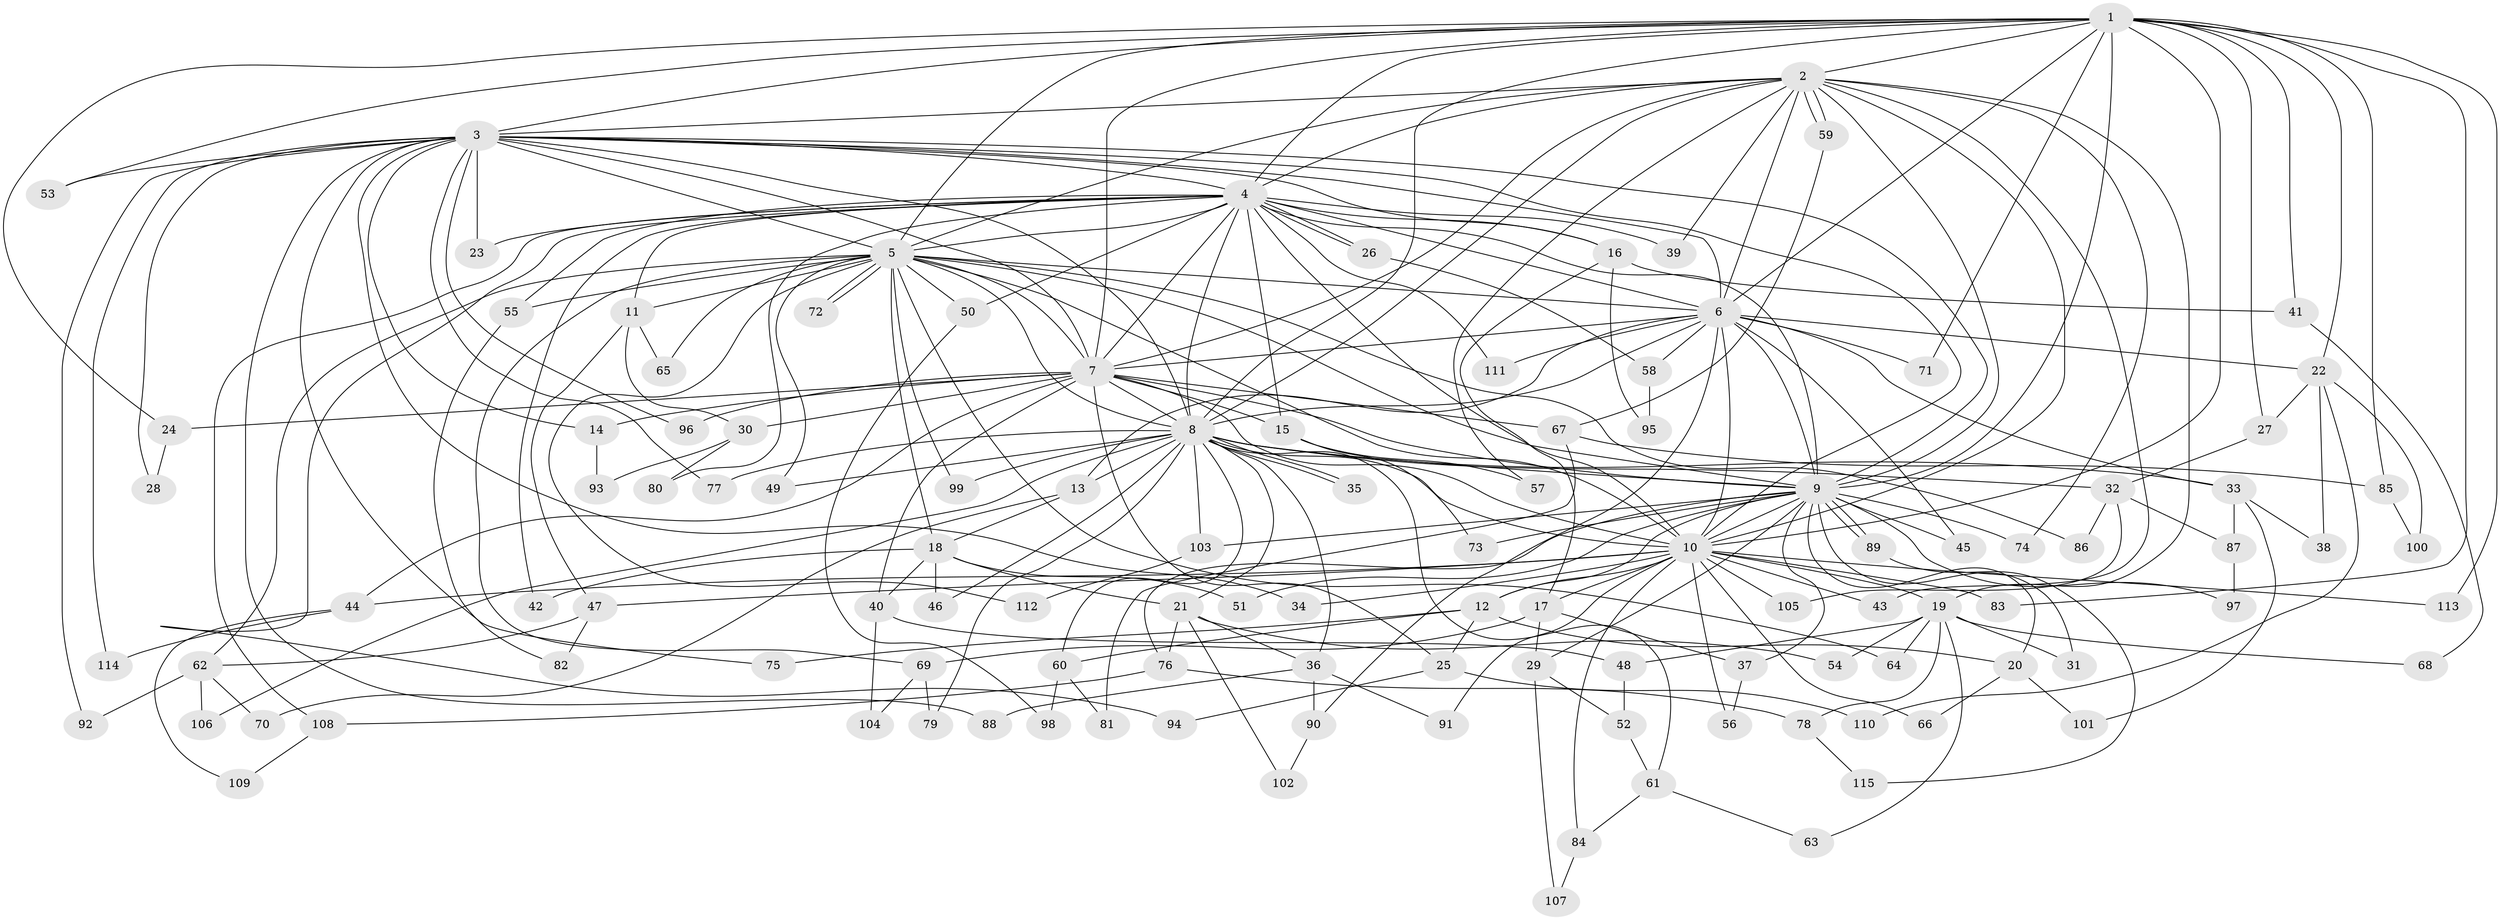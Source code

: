 // coarse degree distribution, {16: 0.011235955056179775, 14: 0.011235955056179775, 25: 0.011235955056179775, 20: 0.02247191011235955, 24: 0.011235955056179775, 15: 0.011235955056179775, 22: 0.011235955056179775, 23: 0.011235955056179775, 4: 0.12359550561797752, 7: 0.033707865168539325, 2: 0.5056179775280899, 5: 0.0449438202247191, 9: 0.011235955056179775, 8: 0.011235955056179775, 6: 0.02247191011235955, 3: 0.1348314606741573, 1: 0.011235955056179775}
// Generated by graph-tools (version 1.1) at 2025/23/03/03/25 07:23:41]
// undirected, 115 vertices, 255 edges
graph export_dot {
graph [start="1"]
  node [color=gray90,style=filled];
  1;
  2;
  3;
  4;
  5;
  6;
  7;
  8;
  9;
  10;
  11;
  12;
  13;
  14;
  15;
  16;
  17;
  18;
  19;
  20;
  21;
  22;
  23;
  24;
  25;
  26;
  27;
  28;
  29;
  30;
  31;
  32;
  33;
  34;
  35;
  36;
  37;
  38;
  39;
  40;
  41;
  42;
  43;
  44;
  45;
  46;
  47;
  48;
  49;
  50;
  51;
  52;
  53;
  54;
  55;
  56;
  57;
  58;
  59;
  60;
  61;
  62;
  63;
  64;
  65;
  66;
  67;
  68;
  69;
  70;
  71;
  72;
  73;
  74;
  75;
  76;
  77;
  78;
  79;
  80;
  81;
  82;
  83;
  84;
  85;
  86;
  87;
  88;
  89;
  90;
  91;
  92;
  93;
  94;
  95;
  96;
  97;
  98;
  99;
  100;
  101;
  102;
  103;
  104;
  105;
  106;
  107;
  108;
  109;
  110;
  111;
  112;
  113;
  114;
  115;
  1 -- 2;
  1 -- 3;
  1 -- 4;
  1 -- 5;
  1 -- 6;
  1 -- 7;
  1 -- 8;
  1 -- 9;
  1 -- 10;
  1 -- 22;
  1 -- 24;
  1 -- 27;
  1 -- 41;
  1 -- 53;
  1 -- 71;
  1 -- 83;
  1 -- 85;
  1 -- 113;
  2 -- 3;
  2 -- 4;
  2 -- 5;
  2 -- 6;
  2 -- 7;
  2 -- 8;
  2 -- 9;
  2 -- 10;
  2 -- 19;
  2 -- 39;
  2 -- 43;
  2 -- 57;
  2 -- 59;
  2 -- 59;
  2 -- 74;
  3 -- 4;
  3 -- 5;
  3 -- 6;
  3 -- 7;
  3 -- 8;
  3 -- 9;
  3 -- 10;
  3 -- 14;
  3 -- 16;
  3 -- 23;
  3 -- 28;
  3 -- 34;
  3 -- 53;
  3 -- 75;
  3 -- 77;
  3 -- 88;
  3 -- 92;
  3 -- 96;
  3 -- 114;
  4 -- 5;
  4 -- 6;
  4 -- 7;
  4 -- 8;
  4 -- 9;
  4 -- 10;
  4 -- 11;
  4 -- 15;
  4 -- 16;
  4 -- 23;
  4 -- 26;
  4 -- 26;
  4 -- 39;
  4 -- 42;
  4 -- 50;
  4 -- 55;
  4 -- 80;
  4 -- 94;
  4 -- 108;
  4 -- 111;
  5 -- 6;
  5 -- 7;
  5 -- 8;
  5 -- 9;
  5 -- 10;
  5 -- 11;
  5 -- 18;
  5 -- 49;
  5 -- 50;
  5 -- 55;
  5 -- 62;
  5 -- 64;
  5 -- 65;
  5 -- 69;
  5 -- 72;
  5 -- 72;
  5 -- 86;
  5 -- 99;
  5 -- 112;
  6 -- 7;
  6 -- 8;
  6 -- 9;
  6 -- 10;
  6 -- 13;
  6 -- 22;
  6 -- 33;
  6 -- 45;
  6 -- 58;
  6 -- 71;
  6 -- 90;
  6 -- 111;
  7 -- 8;
  7 -- 9;
  7 -- 10;
  7 -- 14;
  7 -- 15;
  7 -- 24;
  7 -- 25;
  7 -- 30;
  7 -- 40;
  7 -- 44;
  7 -- 67;
  7 -- 96;
  8 -- 9;
  8 -- 10;
  8 -- 13;
  8 -- 21;
  8 -- 32;
  8 -- 33;
  8 -- 35;
  8 -- 35;
  8 -- 36;
  8 -- 46;
  8 -- 49;
  8 -- 60;
  8 -- 61;
  8 -- 77;
  8 -- 79;
  8 -- 99;
  8 -- 103;
  8 -- 106;
  9 -- 10;
  9 -- 12;
  9 -- 20;
  9 -- 29;
  9 -- 31;
  9 -- 37;
  9 -- 45;
  9 -- 51;
  9 -- 73;
  9 -- 74;
  9 -- 76;
  9 -- 89;
  9 -- 89;
  9 -- 97;
  9 -- 103;
  10 -- 12;
  10 -- 17;
  10 -- 19;
  10 -- 34;
  10 -- 43;
  10 -- 44;
  10 -- 47;
  10 -- 56;
  10 -- 66;
  10 -- 83;
  10 -- 84;
  10 -- 91;
  10 -- 105;
  10 -- 113;
  11 -- 30;
  11 -- 47;
  11 -- 65;
  12 -- 20;
  12 -- 25;
  12 -- 60;
  12 -- 75;
  13 -- 18;
  13 -- 70;
  14 -- 93;
  15 -- 57;
  15 -- 73;
  16 -- 17;
  16 -- 41;
  16 -- 95;
  17 -- 29;
  17 -- 37;
  17 -- 69;
  18 -- 21;
  18 -- 40;
  18 -- 42;
  18 -- 46;
  18 -- 51;
  19 -- 31;
  19 -- 48;
  19 -- 54;
  19 -- 63;
  19 -- 64;
  19 -- 68;
  19 -- 78;
  20 -- 66;
  20 -- 101;
  21 -- 36;
  21 -- 54;
  21 -- 76;
  21 -- 102;
  22 -- 27;
  22 -- 38;
  22 -- 100;
  22 -- 110;
  24 -- 28;
  25 -- 94;
  25 -- 110;
  26 -- 58;
  27 -- 32;
  29 -- 52;
  29 -- 107;
  30 -- 80;
  30 -- 93;
  32 -- 86;
  32 -- 87;
  32 -- 105;
  33 -- 38;
  33 -- 87;
  33 -- 101;
  36 -- 88;
  36 -- 90;
  36 -- 91;
  37 -- 56;
  40 -- 48;
  40 -- 104;
  41 -- 68;
  44 -- 109;
  44 -- 114;
  47 -- 62;
  47 -- 82;
  48 -- 52;
  50 -- 98;
  52 -- 61;
  55 -- 82;
  58 -- 95;
  59 -- 67;
  60 -- 81;
  60 -- 98;
  61 -- 63;
  61 -- 84;
  62 -- 70;
  62 -- 92;
  62 -- 106;
  67 -- 81;
  67 -- 85;
  69 -- 79;
  69 -- 104;
  76 -- 78;
  76 -- 108;
  78 -- 115;
  84 -- 107;
  85 -- 100;
  87 -- 97;
  89 -- 115;
  90 -- 102;
  103 -- 112;
  108 -- 109;
}
